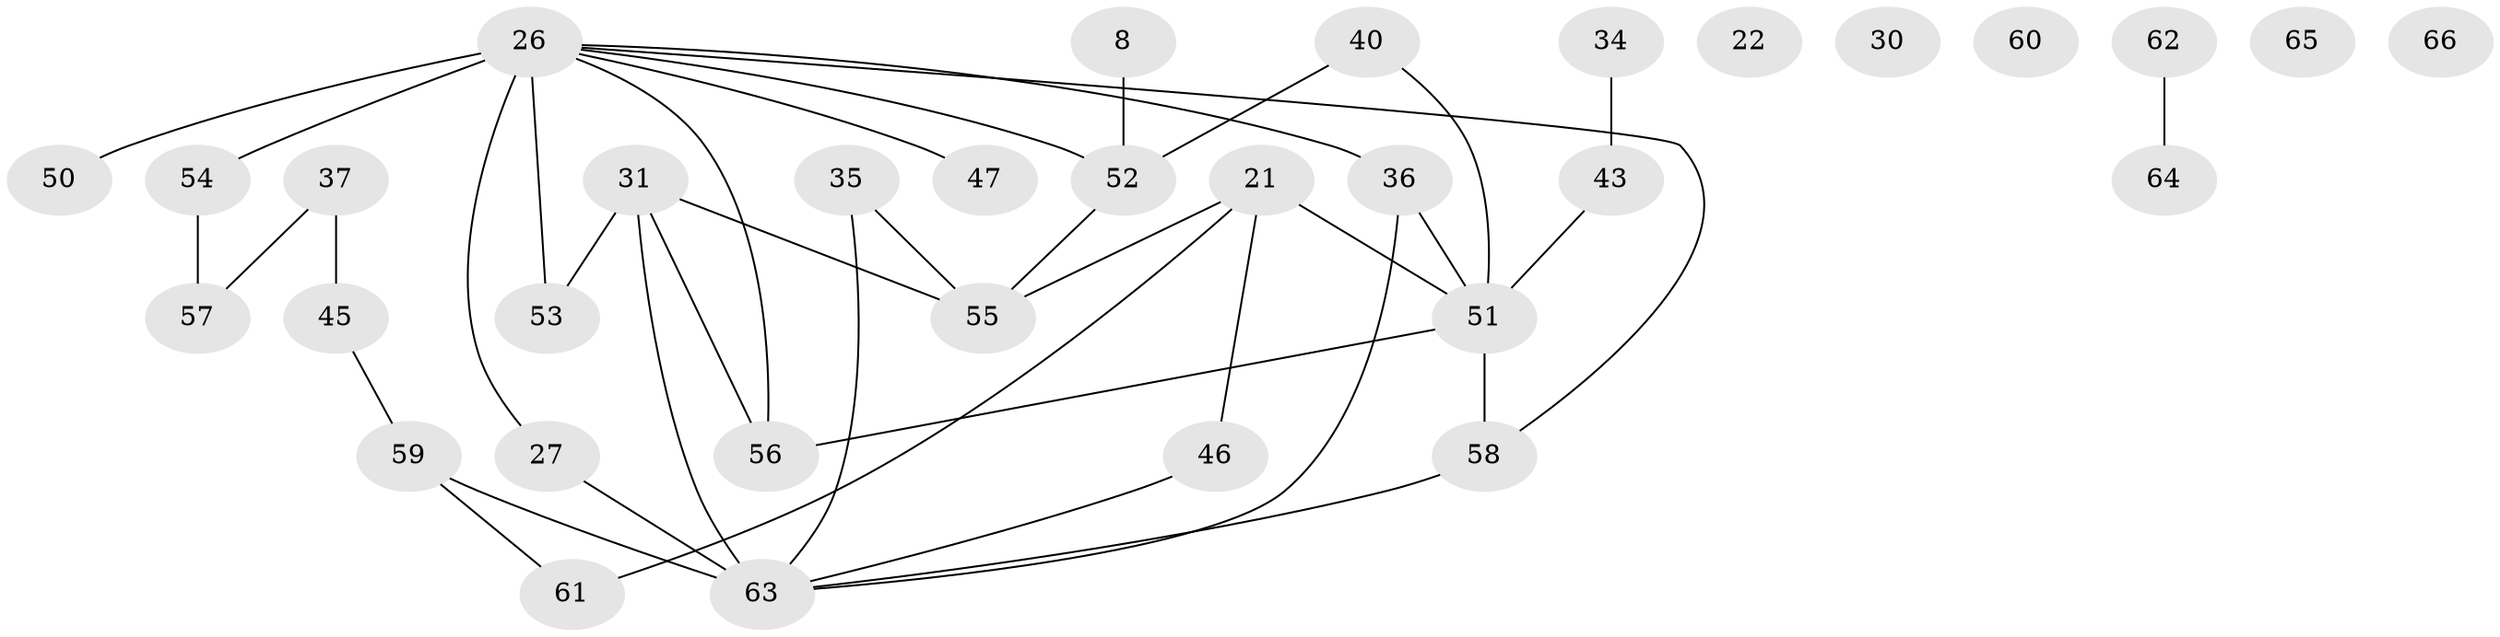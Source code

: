 // original degree distribution, {1: 0.16666666666666666, 5: 0.06060606060606061, 3: 0.21212121212121213, 2: 0.3787878787878788, 4: 0.07575757575757576, 0: 0.06060606060606061, 7: 0.015151515151515152, 6: 0.030303030303030304}
// Generated by graph-tools (version 1.1) at 2025/39/03/09/25 04:39:22]
// undirected, 33 vertices, 39 edges
graph export_dot {
graph [start="1"]
  node [color=gray90,style=filled];
  8;
  21;
  22;
  26 [super="+14+5+25"];
  27;
  30;
  31;
  34;
  35;
  36 [super="+17"];
  37;
  40;
  43 [super="+41"];
  45;
  46;
  47;
  50;
  51 [super="+33"];
  52;
  53 [super="+12+38+44"];
  54 [super="+29"];
  55 [super="+2"];
  56 [super="+32"];
  57;
  58 [super="+15+49"];
  59 [super="+39+18+48"];
  60;
  61;
  62;
  63 [super="+11+42"];
  64;
  65;
  66 [super="+20"];
  8 -- 52;
  21 -- 46;
  21 -- 61;
  21 -- 55;
  21 -- 51;
  26 -- 27;
  26 -- 53 [weight=3];
  26 -- 52 [weight=2];
  26 -- 54 [weight=3];
  26 -- 36;
  26 -- 47;
  26 -- 50;
  26 -- 56;
  26 -- 58;
  27 -- 63;
  31 -- 55 [weight=2];
  31 -- 56;
  31 -- 63 [weight=2];
  31 -- 53;
  34 -- 43;
  35 -- 63;
  35 -- 55;
  36 -- 63;
  36 -- 51;
  37 -- 45;
  37 -- 57;
  40 -- 52;
  40 -- 51;
  43 -- 51 [weight=2];
  45 -- 59;
  46 -- 63;
  51 -- 58;
  51 -- 56;
  52 -- 55 [weight=2];
  54 -- 57;
  58 -- 63;
  59 -- 61;
  59 -- 63;
  62 -- 64;
}

